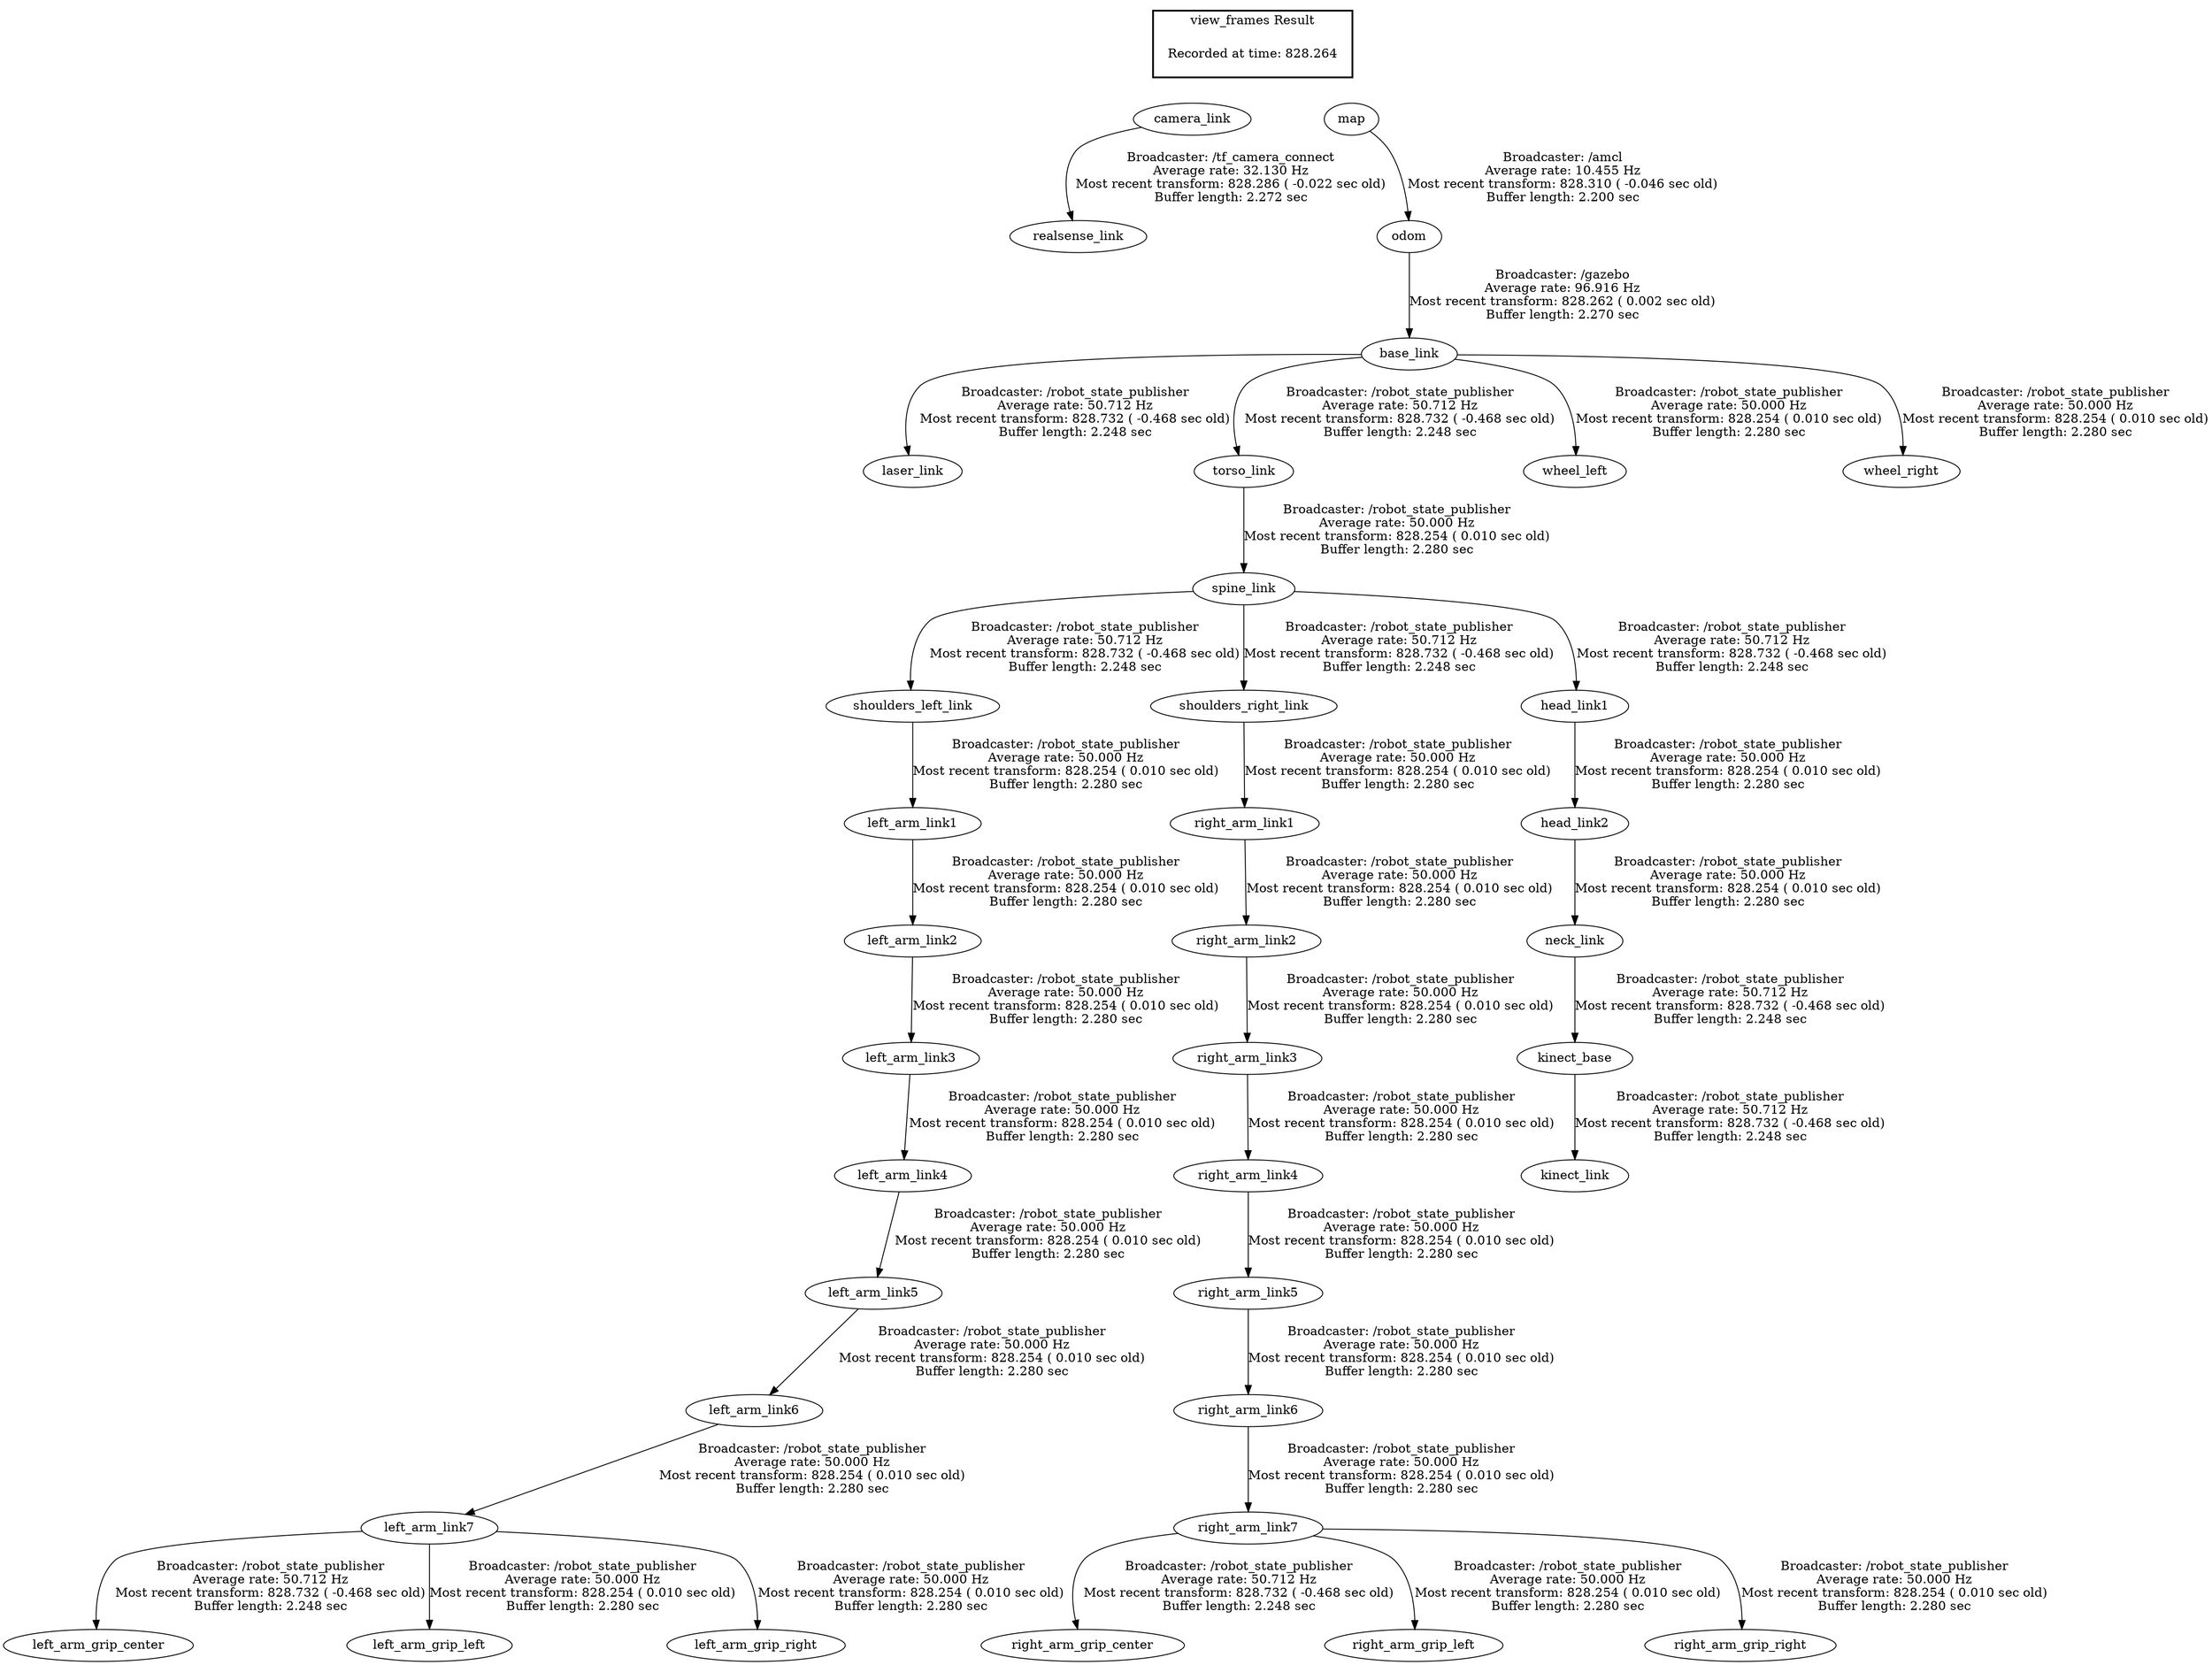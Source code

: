digraph G {
"camera_link" -> "realsense_link"[label="Broadcaster: /tf_camera_connect\nAverage rate: 32.130 Hz\nMost recent transform: 828.286 ( -0.022 sec old)\nBuffer length: 2.272 sec\n"];
"neck_link" -> "kinect_base"[label="Broadcaster: /robot_state_publisher\nAverage rate: 50.712 Hz\nMost recent transform: 828.732 ( -0.468 sec old)\nBuffer length: 2.248 sec\n"];
"head_link2" -> "neck_link"[label="Broadcaster: /robot_state_publisher\nAverage rate: 50.000 Hz\nMost recent transform: 828.254 ( 0.010 sec old)\nBuffer length: 2.280 sec\n"];
"kinect_base" -> "kinect_link"[label="Broadcaster: /robot_state_publisher\nAverage rate: 50.712 Hz\nMost recent transform: 828.732 ( -0.468 sec old)\nBuffer length: 2.248 sec\n"];
"left_arm_link7" -> "left_arm_grip_center"[label="Broadcaster: /robot_state_publisher\nAverage rate: 50.712 Hz\nMost recent transform: 828.732 ( -0.468 sec old)\nBuffer length: 2.248 sec\n"];
"left_arm_link6" -> "left_arm_link7"[label="Broadcaster: /robot_state_publisher\nAverage rate: 50.000 Hz\nMost recent transform: 828.254 ( 0.010 sec old)\nBuffer length: 2.280 sec\n"];
"base_link" -> "laser_link"[label="Broadcaster: /robot_state_publisher\nAverage rate: 50.712 Hz\nMost recent transform: 828.732 ( -0.468 sec old)\nBuffer length: 2.248 sec\n"];
"odom" -> "base_link"[label="Broadcaster: /gazebo\nAverage rate: 96.916 Hz\nMost recent transform: 828.262 ( 0.002 sec old)\nBuffer length: 2.270 sec\n"];
"right_arm_link7" -> "right_arm_grip_center"[label="Broadcaster: /robot_state_publisher\nAverage rate: 50.712 Hz\nMost recent transform: 828.732 ( -0.468 sec old)\nBuffer length: 2.248 sec\n"];
"right_arm_link6" -> "right_arm_link7"[label="Broadcaster: /robot_state_publisher\nAverage rate: 50.000 Hz\nMost recent transform: 828.254 ( 0.010 sec old)\nBuffer length: 2.280 sec\n"];
"spine_link" -> "shoulders_left_link"[label="Broadcaster: /robot_state_publisher\nAverage rate: 50.712 Hz\nMost recent transform: 828.732 ( -0.468 sec old)\nBuffer length: 2.248 sec\n"];
"torso_link" -> "spine_link"[label="Broadcaster: /robot_state_publisher\nAverage rate: 50.000 Hz\nMost recent transform: 828.254 ( 0.010 sec old)\nBuffer length: 2.280 sec\n"];
"spine_link" -> "shoulders_right_link"[label="Broadcaster: /robot_state_publisher\nAverage rate: 50.712 Hz\nMost recent transform: 828.732 ( -0.468 sec old)\nBuffer length: 2.248 sec\n"];
"spine_link" -> "head_link1"[label="Broadcaster: /robot_state_publisher\nAverage rate: 50.712 Hz\nMost recent transform: 828.732 ( -0.468 sec old)\nBuffer length: 2.248 sec\n"];
"base_link" -> "torso_link"[label="Broadcaster: /robot_state_publisher\nAverage rate: 50.712 Hz\nMost recent transform: 828.732 ( -0.468 sec old)\nBuffer length: 2.248 sec\n"];
"head_link1" -> "head_link2"[label="Broadcaster: /robot_state_publisher\nAverage rate: 50.000 Hz\nMost recent transform: 828.254 ( 0.010 sec old)\nBuffer length: 2.280 sec\n"];
"shoulders_left_link" -> "left_arm_link1"[label="Broadcaster: /robot_state_publisher\nAverage rate: 50.000 Hz\nMost recent transform: 828.254 ( 0.010 sec old)\nBuffer length: 2.280 sec\n"];
"left_arm_link1" -> "left_arm_link2"[label="Broadcaster: /robot_state_publisher\nAverage rate: 50.000 Hz\nMost recent transform: 828.254 ( 0.010 sec old)\nBuffer length: 2.280 sec\n"];
"left_arm_link2" -> "left_arm_link3"[label="Broadcaster: /robot_state_publisher\nAverage rate: 50.000 Hz\nMost recent transform: 828.254 ( 0.010 sec old)\nBuffer length: 2.280 sec\n"];
"left_arm_link3" -> "left_arm_link4"[label="Broadcaster: /robot_state_publisher\nAverage rate: 50.000 Hz\nMost recent transform: 828.254 ( 0.010 sec old)\nBuffer length: 2.280 sec\n"];
"left_arm_link4" -> "left_arm_link5"[label="Broadcaster: /robot_state_publisher\nAverage rate: 50.000 Hz\nMost recent transform: 828.254 ( 0.010 sec old)\nBuffer length: 2.280 sec\n"];
"left_arm_link5" -> "left_arm_link6"[label="Broadcaster: /robot_state_publisher\nAverage rate: 50.000 Hz\nMost recent transform: 828.254 ( 0.010 sec old)\nBuffer length: 2.280 sec\n"];
"left_arm_link7" -> "left_arm_grip_left"[label="Broadcaster: /robot_state_publisher\nAverage rate: 50.000 Hz\nMost recent transform: 828.254 ( 0.010 sec old)\nBuffer length: 2.280 sec\n"];
"left_arm_link7" -> "left_arm_grip_right"[label="Broadcaster: /robot_state_publisher\nAverage rate: 50.000 Hz\nMost recent transform: 828.254 ( 0.010 sec old)\nBuffer length: 2.280 sec\n"];
"shoulders_right_link" -> "right_arm_link1"[label="Broadcaster: /robot_state_publisher\nAverage rate: 50.000 Hz\nMost recent transform: 828.254 ( 0.010 sec old)\nBuffer length: 2.280 sec\n"];
"right_arm_link1" -> "right_arm_link2"[label="Broadcaster: /robot_state_publisher\nAverage rate: 50.000 Hz\nMost recent transform: 828.254 ( 0.010 sec old)\nBuffer length: 2.280 sec\n"];
"right_arm_link2" -> "right_arm_link3"[label="Broadcaster: /robot_state_publisher\nAverage rate: 50.000 Hz\nMost recent transform: 828.254 ( 0.010 sec old)\nBuffer length: 2.280 sec\n"];
"right_arm_link3" -> "right_arm_link4"[label="Broadcaster: /robot_state_publisher\nAverage rate: 50.000 Hz\nMost recent transform: 828.254 ( 0.010 sec old)\nBuffer length: 2.280 sec\n"];
"right_arm_link4" -> "right_arm_link5"[label="Broadcaster: /robot_state_publisher\nAverage rate: 50.000 Hz\nMost recent transform: 828.254 ( 0.010 sec old)\nBuffer length: 2.280 sec\n"];
"right_arm_link5" -> "right_arm_link6"[label="Broadcaster: /robot_state_publisher\nAverage rate: 50.000 Hz\nMost recent transform: 828.254 ( 0.010 sec old)\nBuffer length: 2.280 sec\n"];
"right_arm_link7" -> "right_arm_grip_left"[label="Broadcaster: /robot_state_publisher\nAverage rate: 50.000 Hz\nMost recent transform: 828.254 ( 0.010 sec old)\nBuffer length: 2.280 sec\n"];
"right_arm_link7" -> "right_arm_grip_right"[label="Broadcaster: /robot_state_publisher\nAverage rate: 50.000 Hz\nMost recent transform: 828.254 ( 0.010 sec old)\nBuffer length: 2.280 sec\n"];
"base_link" -> "wheel_left"[label="Broadcaster: /robot_state_publisher\nAverage rate: 50.000 Hz\nMost recent transform: 828.254 ( 0.010 sec old)\nBuffer length: 2.280 sec\n"];
"base_link" -> "wheel_right"[label="Broadcaster: /robot_state_publisher\nAverage rate: 50.000 Hz\nMost recent transform: 828.254 ( 0.010 sec old)\nBuffer length: 2.280 sec\n"];
"map" -> "odom"[label="Broadcaster: /amcl\nAverage rate: 10.455 Hz\nMost recent transform: 828.310 ( -0.046 sec old)\nBuffer length: 2.200 sec\n"];
edge [style=invis];
 subgraph cluster_legend { style=bold; color=black; label ="view_frames Result";
"Recorded at time: 828.264"[ shape=plaintext ] ;
 }->"camera_link";
edge [style=invis];
 subgraph cluster_legend { style=bold; color=black; label ="view_frames Result";
"Recorded at time: 828.264"[ shape=plaintext ] ;
 }->"map";
}